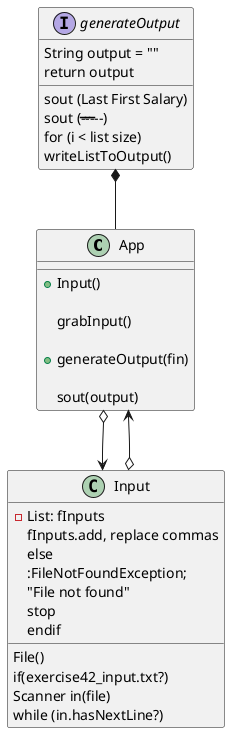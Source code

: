 @startuml
'https://plantuml.com/sequence-diagram

class App {
    + Input()

    grabInput()

    + generateOutput(fin)

    sout(output)

}
class Input {
    - List: fInputs
    File()
    if(exercise42_input.txt?)
        Scanner in(file)
        while (in.hasNextLine?)
            fInputs.add, replace commas
    else
        :FileNotFoundException;
        "File not found"
        stop
    endif
}
interface generateOutput {
    sout (Last First Salary)
    sout (-----------------)

    String output = ""
    for (i < list size)
        writeListToOutput()
    return output
}

App o--> Input
Input o--> App
generateOutput *-- App
@enduml